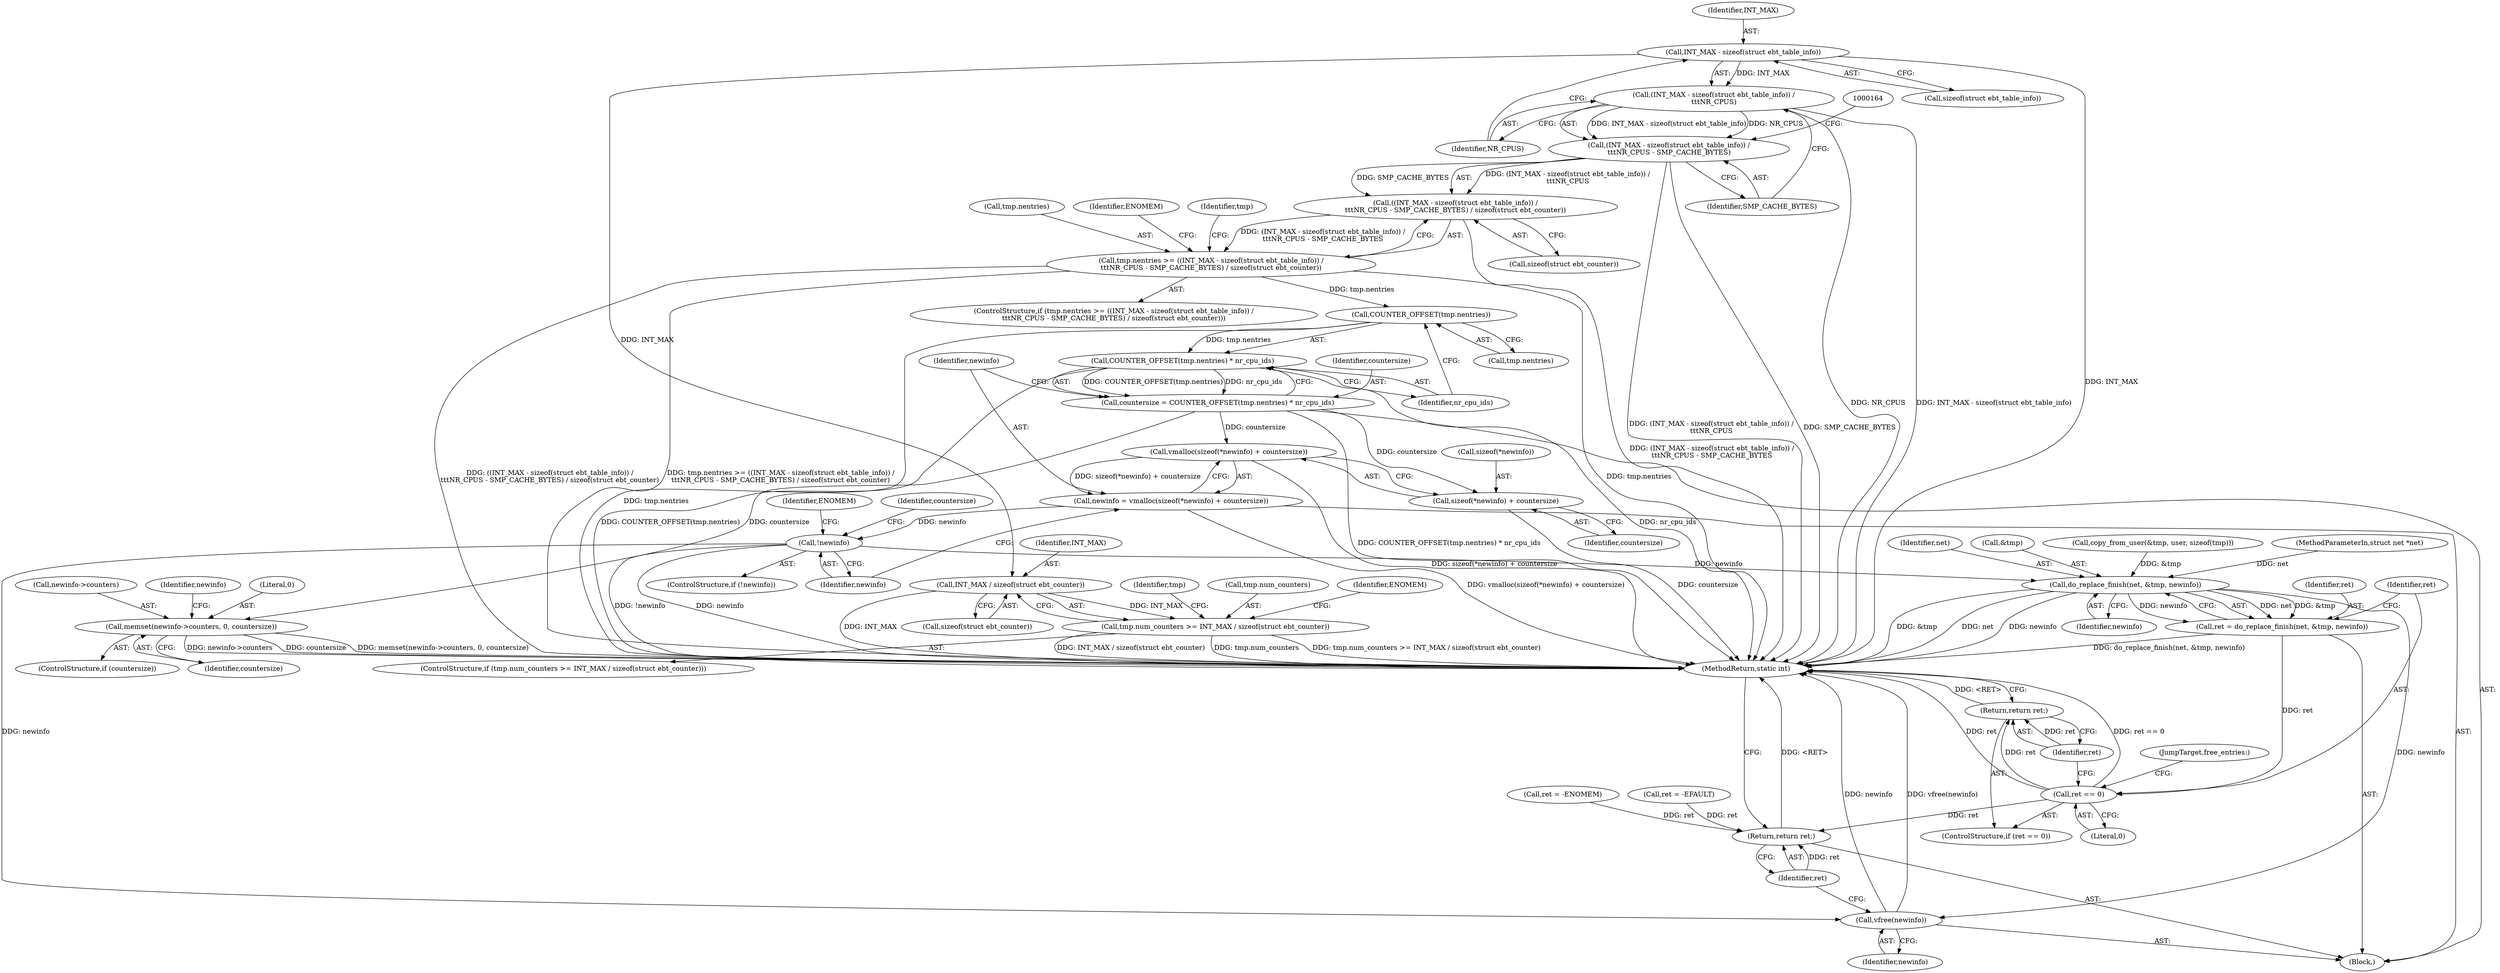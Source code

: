 digraph "0_linux_d846f71195d57b0bbb143382647c2c6638b04c5a@API" {
"1000157" [label="(Call,INT_MAX - sizeof(struct ebt_table_info))"];
"1000156" [label="(Call,(INT_MAX - sizeof(struct ebt_table_info)) /\n\t\t\tNR_CPUS)"];
"1000155" [label="(Call,(INT_MAX - sizeof(struct ebt_table_info)) /\n\t\t\tNR_CPUS - SMP_CACHE_BYTES)"];
"1000154" [label="(Call,((INT_MAX - sizeof(struct ebt_table_info)) /\n\t\t\tNR_CPUS - SMP_CACHE_BYTES) / sizeof(struct ebt_counter))"];
"1000150" [label="(Call,tmp.nentries >= ((INT_MAX - sizeof(struct ebt_table_info)) /\n\t\t\tNR_CPUS - SMP_CACHE_BYTES) / sizeof(struct ebt_counter))"];
"1000195" [label="(Call,COUNTER_OFFSET(tmp.nentries))"];
"1000194" [label="(Call,COUNTER_OFFSET(tmp.nentries) * nr_cpu_ids)"];
"1000192" [label="(Call,countersize = COUNTER_OFFSET(tmp.nentries) * nr_cpu_ids)"];
"1000202" [label="(Call,vmalloc(sizeof(*newinfo) + countersize))"];
"1000200" [label="(Call,newinfo = vmalloc(sizeof(*newinfo) + countersize))"];
"1000209" [label="(Call,!newinfo)"];
"1000264" [label="(Call,do_replace_finish(net, &tmp, newinfo))"];
"1000262" [label="(Call,ret = do_replace_finish(net, &tmp, newinfo))"];
"1000270" [label="(Call,ret == 0)"];
"1000273" [label="(Return,return ret;)"];
"1000283" [label="(Return,return ret;)"];
"1000281" [label="(Call,vfree(newinfo))"];
"1000203" [label="(Call,sizeof(*newinfo) + countersize)"];
"1000216" [label="(Call,memset(newinfo->counters, 0, countersize))"];
"1000173" [label="(Call,INT_MAX / sizeof(struct ebt_counter))"];
"1000169" [label="(Call,tmp.num_counters >= INT_MAX / sizeof(struct ebt_counter))"];
"1000281" [label="(Call,vfree(newinfo))"];
"1000157" [label="(Call,INT_MAX - sizeof(struct ebt_table_info))"];
"1000175" [label="(Call,sizeof(struct ebt_counter))"];
"1000154" [label="(Call,((INT_MAX - sizeof(struct ebt_table_info)) /\n\t\t\tNR_CPUS - SMP_CACHE_BYTES) / sizeof(struct ebt_counter))"];
"1000195" [label="(Call,COUNTER_OFFSET(tmp.nentries))"];
"1000272" [label="(Literal,0)"];
"1000162" [label="(Identifier,SMP_CACHE_BYTES)"];
"1000283" [label="(Return,return ret;)"];
"1000282" [label="(Identifier,newinfo)"];
"1000105" [label="(Block,)"];
"1000268" [label="(Identifier,newinfo)"];
"1000200" [label="(Call,newinfo = vmalloc(sizeof(*newinfo) + countersize))"];
"1000183" [label="(Identifier,tmp)"];
"1000156" [label="(Call,(INT_MAX - sizeof(struct ebt_table_info)) /\n\t\t\tNR_CPUS)"];
"1000168" [label="(ControlStructure,if (tmp.num_counters >= INT_MAX / sizeof(struct ebt_counter)))"];
"1000163" [label="(Call,sizeof(struct ebt_counter))"];
"1000265" [label="(Identifier,net)"];
"1000155" [label="(Call,(INT_MAX - sizeof(struct ebt_table_info)) /\n\t\t\tNR_CPUS - SMP_CACHE_BYTES)"];
"1000173" [label="(Call,INT_MAX / sizeof(struct ebt_counter))"];
"1000273" [label="(Return,return ret;)"];
"1000203" [label="(Call,sizeof(*newinfo) + countersize)"];
"1000161" [label="(Identifier,NR_CPUS)"];
"1000170" [label="(Call,tmp.num_counters)"];
"1000284" [label="(Identifier,ret)"];
"1000266" [label="(Call,&tmp)"];
"1000270" [label="(Call,ret == 0)"];
"1000150" [label="(Call,tmp.nentries >= ((INT_MAX - sizeof(struct ebt_table_info)) /\n\t\t\tNR_CPUS - SMP_CACHE_BYTES) / sizeof(struct ebt_counter))"];
"1000151" [label="(Call,tmp.nentries)"];
"1000192" [label="(Call,countersize = COUNTER_OFFSET(tmp.nentries) * nr_cpu_ids)"];
"1000216" [label="(Call,memset(newinfo->counters, 0, countersize))"];
"1000257" [label="(Call,ret = -EFAULT)"];
"1000169" [label="(Call,tmp.num_counters >= INT_MAX / sizeof(struct ebt_counter))"];
"1000174" [label="(Identifier,INT_MAX)"];
"1000209" [label="(Call,!newinfo)"];
"1000275" [label="(JumpTarget,free_entries:)"];
"1000112" [label="(Call,copy_from_user(&tmp, user, sizeof(tmp)))"];
"1000274" [label="(Identifier,ret)"];
"1000202" [label="(Call,vmalloc(sizeof(*newinfo) + countersize))"];
"1000221" [label="(Identifier,countersize)"];
"1000149" [label="(ControlStructure,if (tmp.nentries >= ((INT_MAX - sizeof(struct ebt_table_info)) /\n\t\t\tNR_CPUS - SMP_CACHE_BYTES) / sizeof(struct ebt_counter)))"];
"1000220" [label="(Literal,0)"];
"1000193" [label="(Identifier,countersize)"];
"1000271" [label="(Identifier,ret)"];
"1000207" [label="(Identifier,countersize)"];
"1000196" [label="(Call,tmp.nentries)"];
"1000199" [label="(Identifier,nr_cpu_ids)"];
"1000102" [label="(MethodParameterIn,struct net *net)"];
"1000201" [label="(Identifier,newinfo)"];
"1000263" [label="(Identifier,ret)"];
"1000158" [label="(Identifier,INT_MAX)"];
"1000214" [label="(ControlStructure,if (countersize))"];
"1000167" [label="(Identifier,ENOMEM)"];
"1000204" [label="(Call,sizeof(*newinfo))"];
"1000236" [label="(Call,ret = -ENOMEM)"];
"1000285" [label="(MethodReturn,static int)"];
"1000217" [label="(Call,newinfo->counters)"];
"1000269" [label="(ControlStructure,if (ret == 0))"];
"1000224" [label="(Identifier,newinfo)"];
"1000171" [label="(Identifier,tmp)"];
"1000264" [label="(Call,do_replace_finish(net, &tmp, newinfo))"];
"1000159" [label="(Call,sizeof(struct ebt_table_info))"];
"1000208" [label="(ControlStructure,if (!newinfo))"];
"1000213" [label="(Identifier,ENOMEM)"];
"1000194" [label="(Call,COUNTER_OFFSET(tmp.nentries) * nr_cpu_ids)"];
"1000179" [label="(Identifier,ENOMEM)"];
"1000262" [label="(Call,ret = do_replace_finish(net, &tmp, newinfo))"];
"1000210" [label="(Identifier,newinfo)"];
"1000215" [label="(Identifier,countersize)"];
"1000157" -> "1000156"  [label="AST: "];
"1000157" -> "1000159"  [label="CFG: "];
"1000158" -> "1000157"  [label="AST: "];
"1000159" -> "1000157"  [label="AST: "];
"1000161" -> "1000157"  [label="CFG: "];
"1000157" -> "1000285"  [label="DDG: INT_MAX"];
"1000157" -> "1000156"  [label="DDG: INT_MAX"];
"1000157" -> "1000173"  [label="DDG: INT_MAX"];
"1000156" -> "1000155"  [label="AST: "];
"1000156" -> "1000161"  [label="CFG: "];
"1000161" -> "1000156"  [label="AST: "];
"1000162" -> "1000156"  [label="CFG: "];
"1000156" -> "1000285"  [label="DDG: INT_MAX - sizeof(struct ebt_table_info)"];
"1000156" -> "1000285"  [label="DDG: NR_CPUS"];
"1000156" -> "1000155"  [label="DDG: INT_MAX - sizeof(struct ebt_table_info)"];
"1000156" -> "1000155"  [label="DDG: NR_CPUS"];
"1000155" -> "1000154"  [label="AST: "];
"1000155" -> "1000162"  [label="CFG: "];
"1000162" -> "1000155"  [label="AST: "];
"1000164" -> "1000155"  [label="CFG: "];
"1000155" -> "1000285"  [label="DDG: (INT_MAX - sizeof(struct ebt_table_info)) /\n\t\t\tNR_CPUS"];
"1000155" -> "1000285"  [label="DDG: SMP_CACHE_BYTES"];
"1000155" -> "1000154"  [label="DDG: (INT_MAX - sizeof(struct ebt_table_info)) /\n\t\t\tNR_CPUS"];
"1000155" -> "1000154"  [label="DDG: SMP_CACHE_BYTES"];
"1000154" -> "1000150"  [label="AST: "];
"1000154" -> "1000163"  [label="CFG: "];
"1000163" -> "1000154"  [label="AST: "];
"1000150" -> "1000154"  [label="CFG: "];
"1000154" -> "1000285"  [label="DDG: (INT_MAX - sizeof(struct ebt_table_info)) /\n\t\t\tNR_CPUS - SMP_CACHE_BYTES"];
"1000154" -> "1000150"  [label="DDG: (INT_MAX - sizeof(struct ebt_table_info)) /\n\t\t\tNR_CPUS - SMP_CACHE_BYTES"];
"1000150" -> "1000149"  [label="AST: "];
"1000151" -> "1000150"  [label="AST: "];
"1000167" -> "1000150"  [label="CFG: "];
"1000171" -> "1000150"  [label="CFG: "];
"1000150" -> "1000285"  [label="DDG: tmp.nentries"];
"1000150" -> "1000285"  [label="DDG: ((INT_MAX - sizeof(struct ebt_table_info)) /\n\t\t\tNR_CPUS - SMP_CACHE_BYTES) / sizeof(struct ebt_counter)"];
"1000150" -> "1000285"  [label="DDG: tmp.nentries >= ((INT_MAX - sizeof(struct ebt_table_info)) /\n\t\t\tNR_CPUS - SMP_CACHE_BYTES) / sizeof(struct ebt_counter)"];
"1000150" -> "1000195"  [label="DDG: tmp.nentries"];
"1000195" -> "1000194"  [label="AST: "];
"1000195" -> "1000196"  [label="CFG: "];
"1000196" -> "1000195"  [label="AST: "];
"1000199" -> "1000195"  [label="CFG: "];
"1000195" -> "1000285"  [label="DDG: tmp.nentries"];
"1000195" -> "1000194"  [label="DDG: tmp.nentries"];
"1000194" -> "1000192"  [label="AST: "];
"1000194" -> "1000199"  [label="CFG: "];
"1000199" -> "1000194"  [label="AST: "];
"1000192" -> "1000194"  [label="CFG: "];
"1000194" -> "1000285"  [label="DDG: COUNTER_OFFSET(tmp.nentries)"];
"1000194" -> "1000285"  [label="DDG: nr_cpu_ids"];
"1000194" -> "1000192"  [label="DDG: COUNTER_OFFSET(tmp.nentries)"];
"1000194" -> "1000192"  [label="DDG: nr_cpu_ids"];
"1000192" -> "1000105"  [label="AST: "];
"1000193" -> "1000192"  [label="AST: "];
"1000201" -> "1000192"  [label="CFG: "];
"1000192" -> "1000285"  [label="DDG: COUNTER_OFFSET(tmp.nentries) * nr_cpu_ids"];
"1000192" -> "1000202"  [label="DDG: countersize"];
"1000192" -> "1000203"  [label="DDG: countersize"];
"1000192" -> "1000216"  [label="DDG: countersize"];
"1000202" -> "1000200"  [label="AST: "];
"1000202" -> "1000203"  [label="CFG: "];
"1000203" -> "1000202"  [label="AST: "];
"1000200" -> "1000202"  [label="CFG: "];
"1000202" -> "1000285"  [label="DDG: sizeof(*newinfo) + countersize"];
"1000202" -> "1000200"  [label="DDG: sizeof(*newinfo) + countersize"];
"1000200" -> "1000105"  [label="AST: "];
"1000201" -> "1000200"  [label="AST: "];
"1000210" -> "1000200"  [label="CFG: "];
"1000200" -> "1000285"  [label="DDG: vmalloc(sizeof(*newinfo) + countersize)"];
"1000200" -> "1000209"  [label="DDG: newinfo"];
"1000209" -> "1000208"  [label="AST: "];
"1000209" -> "1000210"  [label="CFG: "];
"1000210" -> "1000209"  [label="AST: "];
"1000213" -> "1000209"  [label="CFG: "];
"1000215" -> "1000209"  [label="CFG: "];
"1000209" -> "1000285"  [label="DDG: !newinfo"];
"1000209" -> "1000285"  [label="DDG: newinfo"];
"1000209" -> "1000264"  [label="DDG: newinfo"];
"1000209" -> "1000281"  [label="DDG: newinfo"];
"1000264" -> "1000262"  [label="AST: "];
"1000264" -> "1000268"  [label="CFG: "];
"1000265" -> "1000264"  [label="AST: "];
"1000266" -> "1000264"  [label="AST: "];
"1000268" -> "1000264"  [label="AST: "];
"1000262" -> "1000264"  [label="CFG: "];
"1000264" -> "1000285"  [label="DDG: net"];
"1000264" -> "1000285"  [label="DDG: newinfo"];
"1000264" -> "1000285"  [label="DDG: &tmp"];
"1000264" -> "1000262"  [label="DDG: net"];
"1000264" -> "1000262"  [label="DDG: &tmp"];
"1000264" -> "1000262"  [label="DDG: newinfo"];
"1000102" -> "1000264"  [label="DDG: net"];
"1000112" -> "1000264"  [label="DDG: &tmp"];
"1000264" -> "1000281"  [label="DDG: newinfo"];
"1000262" -> "1000105"  [label="AST: "];
"1000263" -> "1000262"  [label="AST: "];
"1000271" -> "1000262"  [label="CFG: "];
"1000262" -> "1000285"  [label="DDG: do_replace_finish(net, &tmp, newinfo)"];
"1000262" -> "1000270"  [label="DDG: ret"];
"1000270" -> "1000269"  [label="AST: "];
"1000270" -> "1000272"  [label="CFG: "];
"1000271" -> "1000270"  [label="AST: "];
"1000272" -> "1000270"  [label="AST: "];
"1000274" -> "1000270"  [label="CFG: "];
"1000275" -> "1000270"  [label="CFG: "];
"1000270" -> "1000285"  [label="DDG: ret == 0"];
"1000270" -> "1000285"  [label="DDG: ret"];
"1000270" -> "1000273"  [label="DDG: ret"];
"1000270" -> "1000283"  [label="DDG: ret"];
"1000273" -> "1000269"  [label="AST: "];
"1000273" -> "1000274"  [label="CFG: "];
"1000274" -> "1000273"  [label="AST: "];
"1000285" -> "1000273"  [label="CFG: "];
"1000273" -> "1000285"  [label="DDG: <RET>"];
"1000274" -> "1000273"  [label="DDG: ret"];
"1000283" -> "1000105"  [label="AST: "];
"1000283" -> "1000284"  [label="CFG: "];
"1000284" -> "1000283"  [label="AST: "];
"1000285" -> "1000283"  [label="CFG: "];
"1000283" -> "1000285"  [label="DDG: <RET>"];
"1000284" -> "1000283"  [label="DDG: ret"];
"1000236" -> "1000283"  [label="DDG: ret"];
"1000257" -> "1000283"  [label="DDG: ret"];
"1000281" -> "1000105"  [label="AST: "];
"1000281" -> "1000282"  [label="CFG: "];
"1000282" -> "1000281"  [label="AST: "];
"1000284" -> "1000281"  [label="CFG: "];
"1000281" -> "1000285"  [label="DDG: newinfo"];
"1000281" -> "1000285"  [label="DDG: vfree(newinfo)"];
"1000203" -> "1000207"  [label="CFG: "];
"1000204" -> "1000203"  [label="AST: "];
"1000207" -> "1000203"  [label="AST: "];
"1000203" -> "1000285"  [label="DDG: countersize"];
"1000216" -> "1000214"  [label="AST: "];
"1000216" -> "1000221"  [label="CFG: "];
"1000217" -> "1000216"  [label="AST: "];
"1000220" -> "1000216"  [label="AST: "];
"1000221" -> "1000216"  [label="AST: "];
"1000224" -> "1000216"  [label="CFG: "];
"1000216" -> "1000285"  [label="DDG: countersize"];
"1000216" -> "1000285"  [label="DDG: memset(newinfo->counters, 0, countersize)"];
"1000216" -> "1000285"  [label="DDG: newinfo->counters"];
"1000173" -> "1000169"  [label="AST: "];
"1000173" -> "1000175"  [label="CFG: "];
"1000174" -> "1000173"  [label="AST: "];
"1000175" -> "1000173"  [label="AST: "];
"1000169" -> "1000173"  [label="CFG: "];
"1000173" -> "1000285"  [label="DDG: INT_MAX"];
"1000173" -> "1000169"  [label="DDG: INT_MAX"];
"1000169" -> "1000168"  [label="AST: "];
"1000170" -> "1000169"  [label="AST: "];
"1000179" -> "1000169"  [label="CFG: "];
"1000183" -> "1000169"  [label="CFG: "];
"1000169" -> "1000285"  [label="DDG: tmp.num_counters >= INT_MAX / sizeof(struct ebt_counter)"];
"1000169" -> "1000285"  [label="DDG: INT_MAX / sizeof(struct ebt_counter)"];
"1000169" -> "1000285"  [label="DDG: tmp.num_counters"];
}
